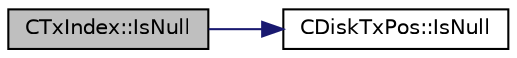 digraph "CTxIndex::IsNull"
{
  edge [fontname="Helvetica",fontsize="10",labelfontname="Helvetica",labelfontsize="10"];
  node [fontname="Helvetica",fontsize="10",shape=record];
  rankdir="LR";
  Node38 [label="CTxIndex::IsNull",height=0.2,width=0.4,color="black", fillcolor="grey75", style="filled", fontcolor="black"];
  Node38 -> Node39 [color="midnightblue",fontsize="10",style="solid",fontname="Helvetica"];
  Node39 [label="CDiskTxPos::IsNull",height=0.2,width=0.4,color="black", fillcolor="white", style="filled",URL="$d3/d3c/class_c_disk_tx_pos.html#ae768f5311eb0662c04575a3d2bf47561"];
}
